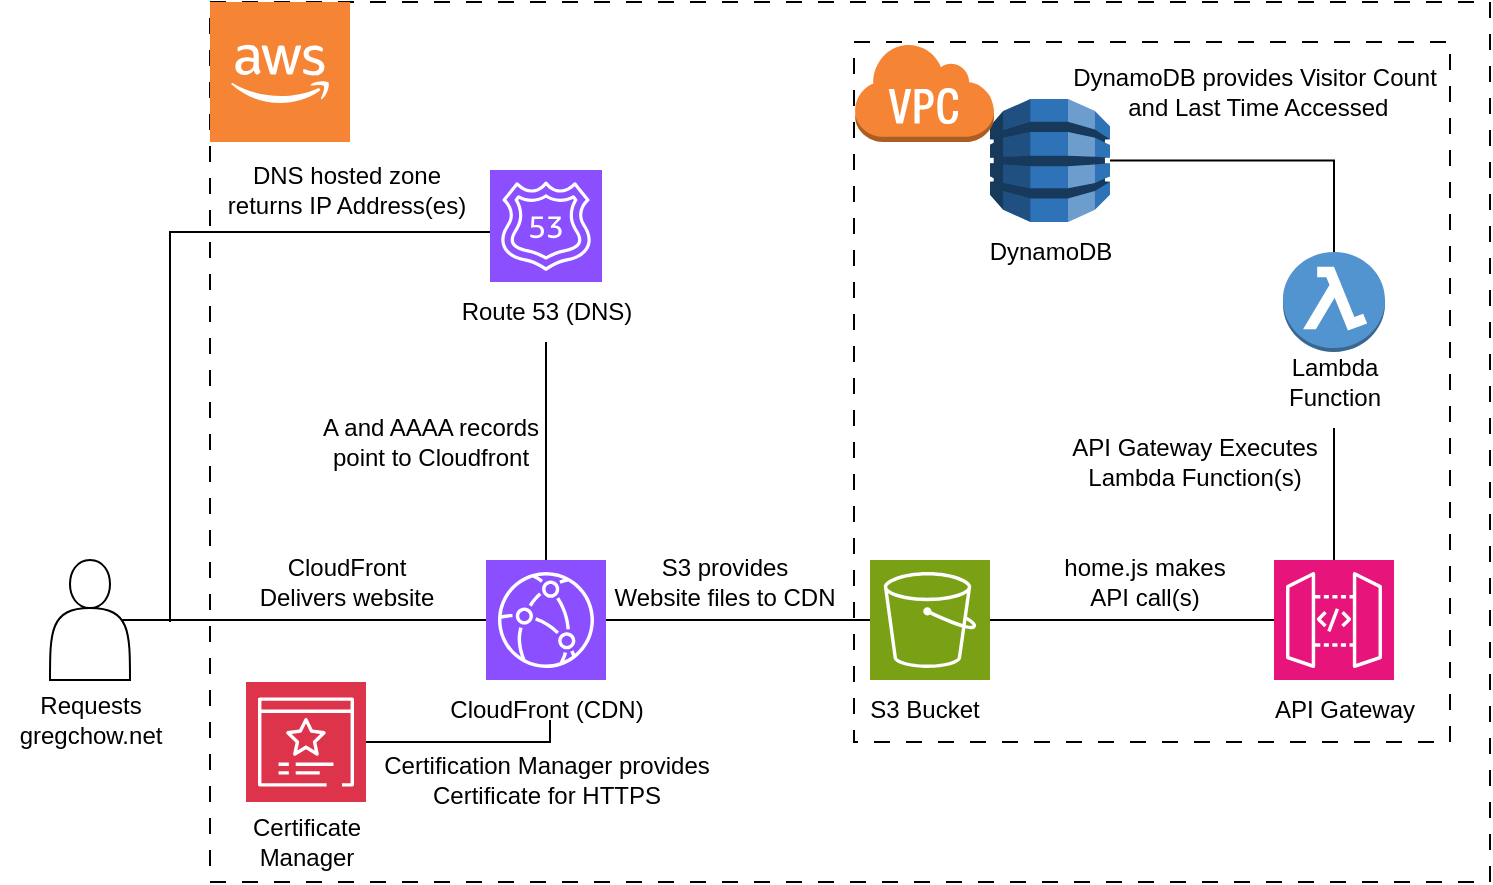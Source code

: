 <mxfile version="22.0.8" type="device">
  <diagram name="Page-1" id="iaLQ3EtYO2bBijJOUPJE">
    <mxGraphModel dx="1434" dy="746" grid="1" gridSize="10" guides="1" tooltips="1" connect="1" arrows="1" fold="1" page="1" pageScale="1" pageWidth="850" pageHeight="1100" math="0" shadow="0">
      <root>
        <mxCell id="0" />
        <mxCell id="1" parent="0" />
        <mxCell id="EufZwtRnVpdwOE_JQvTh-20" value="" style="rounded=0;whiteSpace=wrap;html=1;dashed=1;dashPattern=8 8;" vertex="1" parent="1">
          <mxGeometry x="180" y="50" width="640" height="440" as="geometry" />
        </mxCell>
        <mxCell id="EufZwtRnVpdwOE_JQvTh-21" value="" style="rounded=0;whiteSpace=wrap;html=1;dashed=1;dashPattern=8 8;" vertex="1" parent="1">
          <mxGeometry x="502" y="70" width="298" height="350" as="geometry" />
        </mxCell>
        <mxCell id="EufZwtRnVpdwOE_JQvTh-2" value="" style="sketch=0;points=[[0,0,0],[0.25,0,0],[0.5,0,0],[0.75,0,0],[1,0,0],[0,1,0],[0.25,1,0],[0.5,1,0],[0.75,1,0],[1,1,0],[0,0.25,0],[0,0.5,0],[0,0.75,0],[1,0.25,0],[1,0.5,0],[1,0.75,0]];outlineConnect=0;fontColor=#232F3E;fillColor=#7AA116;strokeColor=#ffffff;dashed=0;verticalLabelPosition=bottom;verticalAlign=top;align=center;html=1;fontSize=12;fontStyle=0;aspect=fixed;shape=mxgraph.aws4.resourceIcon;resIcon=mxgraph.aws4.s3;" vertex="1" parent="1">
          <mxGeometry x="510" y="329" width="60" height="60" as="geometry" />
        </mxCell>
        <mxCell id="EufZwtRnVpdwOE_JQvTh-34" style="edgeStyle=orthogonalEdgeStyle;rounded=0;orthogonalLoop=1;jettySize=auto;html=1;exitX=0.103;exitY=0.5;exitDx=0;exitDy=0;exitPerimeter=0;endArrow=none;endFill=0;" edge="1" parent="1" source="EufZwtRnVpdwOE_JQvTh-4">
          <mxGeometry relative="1" as="geometry">
            <mxPoint x="160" y="360" as="targetPoint" />
            <mxPoint x="289" y="165" as="sourcePoint" />
            <Array as="points">
              <mxPoint x="326" y="165" />
              <mxPoint x="160" y="165" />
            </Array>
          </mxGeometry>
        </mxCell>
        <mxCell id="EufZwtRnVpdwOE_JQvTh-4" value="" style="sketch=0;points=[[0,0,0],[0.25,0,0],[0.5,0,0],[0.75,0,0],[1,0,0],[0,1,0],[0.25,1,0],[0.5,1,0],[0.75,1,0],[1,1,0],[0,0.25,0],[0,0.5,0],[0,0.75,0],[1,0.25,0],[1,0.5,0],[1,0.75,0]];outlineConnect=0;fontColor=#232F3E;fillColor=#8C4FFF;strokeColor=#ffffff;dashed=0;verticalLabelPosition=bottom;verticalAlign=top;align=center;html=1;fontSize=12;fontStyle=0;aspect=fixed;shape=mxgraph.aws4.resourceIcon;resIcon=mxgraph.aws4.route_53;" vertex="1" parent="1">
          <mxGeometry x="320" y="134" width="56" height="56" as="geometry" />
        </mxCell>
        <mxCell id="EufZwtRnVpdwOE_JQvTh-6" value="" style="sketch=0;points=[[0,0,0],[0.25,0,0],[0.5,0,0],[0.75,0,0],[1,0,0],[0,1,0],[0.25,1,0],[0.5,1,0],[0.75,1,0],[1,1,0],[0,0.25,0],[0,0.5,0],[0,0.75,0],[1,0.25,0],[1,0.5,0],[1,0.75,0]];outlineConnect=0;fontColor=#232F3E;fillColor=#E7157B;strokeColor=#ffffff;dashed=0;verticalLabelPosition=bottom;verticalAlign=top;align=center;html=1;fontSize=12;fontStyle=0;aspect=fixed;shape=mxgraph.aws4.resourceIcon;resIcon=mxgraph.aws4.api_gateway;" vertex="1" parent="1">
          <mxGeometry x="712" y="329" width="60" height="60" as="geometry" />
        </mxCell>
        <mxCell id="EufZwtRnVpdwOE_JQvTh-22" style="edgeStyle=orthogonalEdgeStyle;rounded=0;orthogonalLoop=1;jettySize=auto;html=1;exitX=1;exitY=0.5;exitDx=0;exitDy=0;exitPerimeter=0;verticalAlign=middle;endArrow=none;endFill=0;" edge="1" parent="1" source="EufZwtRnVpdwOE_JQvTh-7" target="EufZwtRnVpdwOE_JQvTh-2">
          <mxGeometry relative="1" as="geometry" />
        </mxCell>
        <mxCell id="EufZwtRnVpdwOE_JQvTh-26" style="edgeStyle=orthogonalEdgeStyle;rounded=0;orthogonalLoop=1;jettySize=auto;html=1;exitX=0.5;exitY=0;exitDx=0;exitDy=0;exitPerimeter=0;endArrow=none;endFill=0;" edge="1" parent="1" source="EufZwtRnVpdwOE_JQvTh-7" target="EufZwtRnVpdwOE_JQvTh-12">
          <mxGeometry relative="1" as="geometry" />
        </mxCell>
        <mxCell id="EufZwtRnVpdwOE_JQvTh-7" value="" style="sketch=0;points=[[0,0,0],[0.25,0,0],[0.5,0,0],[0.75,0,0],[1,0,0],[0,1,0],[0.25,1,0],[0.5,1,0],[0.75,1,0],[1,1,0],[0,0.25,0],[0,0.5,0],[0,0.75,0],[1,0.25,0],[1,0.5,0],[1,0.75,0]];outlineConnect=0;fontColor=#232F3E;fillColor=#8C4FFF;strokeColor=#ffffff;dashed=0;verticalLabelPosition=bottom;verticalAlign=top;align=center;html=1;fontSize=12;fontStyle=0;aspect=fixed;shape=mxgraph.aws4.resourceIcon;resIcon=mxgraph.aws4.cloudfront;" vertex="1" parent="1">
          <mxGeometry x="318" y="329" width="60" height="60" as="geometry" />
        </mxCell>
        <mxCell id="EufZwtRnVpdwOE_JQvTh-8" value="" style="outlineConnect=0;dashed=0;verticalLabelPosition=bottom;verticalAlign=top;align=center;html=1;shape=mxgraph.aws3.dynamo_db;fillColor=#2E73B8;gradientColor=none;" vertex="1" parent="1">
          <mxGeometry x="570" y="98.5" width="60" height="61.5" as="geometry" />
        </mxCell>
        <mxCell id="EufZwtRnVpdwOE_JQvTh-9" value="DynamoDB" style="text;html=1;align=center;verticalAlign=middle;resizable=0;points=[];autosize=1;strokeColor=none;fillColor=none;" vertex="1" parent="1">
          <mxGeometry x="560" y="160" width="80" height="30" as="geometry" />
        </mxCell>
        <mxCell id="EufZwtRnVpdwOE_JQvTh-11" value="API Gateway" style="text;html=1;align=center;verticalAlign=middle;resizable=0;points=[];autosize=1;strokeColor=none;fillColor=none;" vertex="1" parent="1">
          <mxGeometry x="701.5" y="389" width="90" height="30" as="geometry" />
        </mxCell>
        <mxCell id="EufZwtRnVpdwOE_JQvTh-12" value="Route 53 (DNS)" style="text;html=1;align=center;verticalAlign=middle;resizable=0;points=[];autosize=1;strokeColor=none;fillColor=none;" vertex="1" parent="1">
          <mxGeometry x="293" y="190" width="110" height="30" as="geometry" />
        </mxCell>
        <mxCell id="EufZwtRnVpdwOE_JQvTh-13" value="S3 Bucket" style="text;html=1;align=center;verticalAlign=middle;resizable=0;points=[];autosize=1;strokeColor=none;fillColor=none;" vertex="1" parent="1">
          <mxGeometry x="497" y="389" width="80" height="30" as="geometry" />
        </mxCell>
        <mxCell id="EufZwtRnVpdwOE_JQvTh-14" value="CloudFront (CDN)" style="text;html=1;align=center;verticalAlign=middle;resizable=0;points=[];autosize=1;strokeColor=none;fillColor=none;" vertex="1" parent="1">
          <mxGeometry x="288" y="389" width="120" height="30" as="geometry" />
        </mxCell>
        <mxCell id="EufZwtRnVpdwOE_JQvTh-17" value="" style="outlineConnect=0;dashed=0;verticalLabelPosition=bottom;verticalAlign=top;align=center;html=1;shape=mxgraph.aws3.cloud_2;fillColor=#F58534;gradientColor=none;" vertex="1" parent="1">
          <mxGeometry x="180" y="50" width="70" height="70" as="geometry" />
        </mxCell>
        <mxCell id="EufZwtRnVpdwOE_JQvTh-18" value="" style="outlineConnect=0;dashed=0;verticalLabelPosition=bottom;verticalAlign=top;align=center;html=1;shape=mxgraph.aws3.virtual_private_cloud;fillColor=#F58534;gradientColor=none;" vertex="1" parent="1">
          <mxGeometry x="502" y="70" width="70" height="50" as="geometry" />
        </mxCell>
        <mxCell id="EufZwtRnVpdwOE_JQvTh-23" style="edgeStyle=orthogonalEdgeStyle;rounded=0;orthogonalLoop=1;jettySize=auto;html=1;exitX=1;exitY=0.5;exitDx=0;exitDy=0;exitPerimeter=0;entryX=0;entryY=0.5;entryDx=0;entryDy=0;entryPerimeter=0;endArrow=none;endFill=0;" edge="1" parent="1" source="EufZwtRnVpdwOE_JQvTh-2" target="EufZwtRnVpdwOE_JQvTh-6">
          <mxGeometry relative="1" as="geometry" />
        </mxCell>
        <mxCell id="EufZwtRnVpdwOE_JQvTh-27" value="" style="outlineConnect=0;dashed=0;verticalLabelPosition=bottom;verticalAlign=top;align=center;html=1;shape=mxgraph.aws3.lambda_function;fillColor=#5294CF;gradientColor=none;" vertex="1" parent="1">
          <mxGeometry x="716.5" y="175" width="51" height="50" as="geometry" />
        </mxCell>
        <mxCell id="EufZwtRnVpdwOE_JQvTh-29" value="Lambda&lt;br&gt;Function" style="text;html=1;align=center;verticalAlign=middle;resizable=0;points=[];autosize=1;strokeColor=none;fillColor=none;" vertex="1" parent="1">
          <mxGeometry x="707" y="220" width="70" height="40" as="geometry" />
        </mxCell>
        <mxCell id="EufZwtRnVpdwOE_JQvTh-32" value="" style="shape=actor;whiteSpace=wrap;html=1;" vertex="1" parent="1">
          <mxGeometry x="100" y="329" width="40" height="60" as="geometry" />
        </mxCell>
        <mxCell id="EufZwtRnVpdwOE_JQvTh-36" value="" style="sketch=0;points=[[0,0,0],[0.25,0,0],[0.5,0,0],[0.75,0,0],[1,0,0],[0,1,0],[0.25,1,0],[0.5,1,0],[0.75,1,0],[1,1,0],[0,0.25,0],[0,0.5,0],[0,0.75,0],[1,0.25,0],[1,0.5,0],[1,0.75,0]];outlineConnect=0;fontColor=#232F3E;fillColor=#DD344C;strokeColor=#ffffff;dashed=0;verticalLabelPosition=bottom;verticalAlign=top;align=center;html=1;fontSize=12;fontStyle=0;aspect=fixed;shape=mxgraph.aws4.resourceIcon;resIcon=mxgraph.aws4.certificate_manager_3;" vertex="1" parent="1">
          <mxGeometry x="198" y="390" width="60" height="60" as="geometry" />
        </mxCell>
        <mxCell id="EufZwtRnVpdwOE_JQvTh-37" style="edgeStyle=orthogonalEdgeStyle;rounded=0;orthogonalLoop=1;jettySize=auto;html=1;exitX=0;exitY=0.5;exitDx=0;exitDy=0;exitPerimeter=0;entryX=0.9;entryY=0.5;entryDx=0;entryDy=0;entryPerimeter=0;endArrow=none;endFill=0;" edge="1" parent="1" source="EufZwtRnVpdwOE_JQvTh-7" target="EufZwtRnVpdwOE_JQvTh-32">
          <mxGeometry relative="1" as="geometry" />
        </mxCell>
        <mxCell id="EufZwtRnVpdwOE_JQvTh-38" value="Certificate&lt;br&gt;Manager" style="text;html=1;align=center;verticalAlign=middle;resizable=0;points=[];autosize=1;strokeColor=none;fillColor=none;" vertex="1" parent="1">
          <mxGeometry x="188" y="450" width="80" height="40" as="geometry" />
        </mxCell>
        <mxCell id="EufZwtRnVpdwOE_JQvTh-39" value="Requests&lt;br&gt;gregchow.net" style="text;html=1;align=center;verticalAlign=middle;resizable=0;points=[];autosize=1;strokeColor=none;fillColor=none;" vertex="1" parent="1">
          <mxGeometry x="75" y="389" width="90" height="40" as="geometry" />
        </mxCell>
        <mxCell id="EufZwtRnVpdwOE_JQvTh-40" value="DNS hosted zone &lt;br&gt;returns IP Address(es)" style="text;html=1;align=center;verticalAlign=middle;resizable=0;points=[];autosize=1;strokeColor=none;fillColor=none;" vertex="1" parent="1">
          <mxGeometry x="178" y="124" width="140" height="40" as="geometry" />
        </mxCell>
        <mxCell id="EufZwtRnVpdwOE_JQvTh-41" value="A and AAAA records &lt;br&gt;point to Cloudfront" style="text;html=1;align=center;verticalAlign=middle;resizable=0;points=[];autosize=1;strokeColor=none;fillColor=none;" vertex="1" parent="1">
          <mxGeometry x="225" y="250" width="130" height="40" as="geometry" />
        </mxCell>
        <mxCell id="EufZwtRnVpdwOE_JQvTh-42" value="CloudFront&lt;br&gt;Delivers website" style="text;html=1;align=center;verticalAlign=middle;resizable=0;points=[];autosize=1;strokeColor=none;fillColor=none;" vertex="1" parent="1">
          <mxGeometry x="193" y="320" width="110" height="40" as="geometry" />
        </mxCell>
        <mxCell id="EufZwtRnVpdwOE_JQvTh-44" value="Certification Manager provides&lt;br&gt;Certificate for HTTPS" style="text;html=1;align=center;verticalAlign=middle;resizable=0;points=[];autosize=1;strokeColor=none;fillColor=none;" vertex="1" parent="1">
          <mxGeometry x="253" y="419" width="190" height="40" as="geometry" />
        </mxCell>
        <mxCell id="EufZwtRnVpdwOE_JQvTh-45" value="S3 provides &lt;br&gt;Website files to CDN" style="text;html=1;align=center;verticalAlign=middle;resizable=0;points=[];autosize=1;strokeColor=none;fillColor=none;" vertex="1" parent="1">
          <mxGeometry x="372" y="320" width="130" height="40" as="geometry" />
        </mxCell>
        <mxCell id="EufZwtRnVpdwOE_JQvTh-46" value="home.js makes&lt;br&gt;API call(s)" style="text;html=1;align=center;verticalAlign=middle;resizable=0;points=[];autosize=1;strokeColor=none;fillColor=none;" vertex="1" parent="1">
          <mxGeometry x="597" y="320" width="100" height="40" as="geometry" />
        </mxCell>
        <mxCell id="EufZwtRnVpdwOE_JQvTh-47" value="API Gateway Executes&lt;br&gt;Lambda Function(s)" style="text;html=1;align=center;verticalAlign=middle;resizable=0;points=[];autosize=1;strokeColor=none;fillColor=none;" vertex="1" parent="1">
          <mxGeometry x="597" y="260" width="150" height="40" as="geometry" />
        </mxCell>
        <mxCell id="EufZwtRnVpdwOE_JQvTh-52" style="edgeStyle=orthogonalEdgeStyle;rounded=0;orthogonalLoop=1;jettySize=auto;html=1;endArrow=none;endFill=0;" edge="1" parent="1">
          <mxGeometry relative="1" as="geometry">
            <mxPoint x="258" y="420" as="sourcePoint" />
            <mxPoint x="350" y="420" as="targetPoint" />
            <Array as="points">
              <mxPoint x="350" y="420" />
              <mxPoint x="350" y="409" />
            </Array>
          </mxGeometry>
        </mxCell>
        <mxCell id="EufZwtRnVpdwOE_JQvTh-53" style="edgeStyle=orthogonalEdgeStyle;rounded=0;orthogonalLoop=1;jettySize=auto;html=1;exitX=0.5;exitY=0;exitDx=0;exitDy=0;exitPerimeter=0;entryX=0.5;entryY=1.075;entryDx=0;entryDy=0;entryPerimeter=0;endArrow=none;endFill=0;" edge="1" parent="1" source="EufZwtRnVpdwOE_JQvTh-6" target="EufZwtRnVpdwOE_JQvTh-29">
          <mxGeometry relative="1" as="geometry" />
        </mxCell>
        <mxCell id="EufZwtRnVpdwOE_JQvTh-54" style="edgeStyle=orthogonalEdgeStyle;rounded=0;orthogonalLoop=1;jettySize=auto;html=1;exitX=0.5;exitY=0;exitDx=0;exitDy=0;exitPerimeter=0;entryX=1;entryY=0.5;entryDx=0;entryDy=0;entryPerimeter=0;endArrow=none;endFill=0;" edge="1" parent="1" source="EufZwtRnVpdwOE_JQvTh-27" target="EufZwtRnVpdwOE_JQvTh-8">
          <mxGeometry relative="1" as="geometry" />
        </mxCell>
        <mxCell id="EufZwtRnVpdwOE_JQvTh-55" value="DynamoDB provides Visitor Count&lt;br&gt;&amp;nbsp;and Last Time Accessed" style="text;html=1;align=center;verticalAlign=middle;resizable=0;points=[];autosize=1;strokeColor=none;fillColor=none;" vertex="1" parent="1">
          <mxGeometry x="597" y="75" width="210" height="40" as="geometry" />
        </mxCell>
      </root>
    </mxGraphModel>
  </diagram>
</mxfile>
